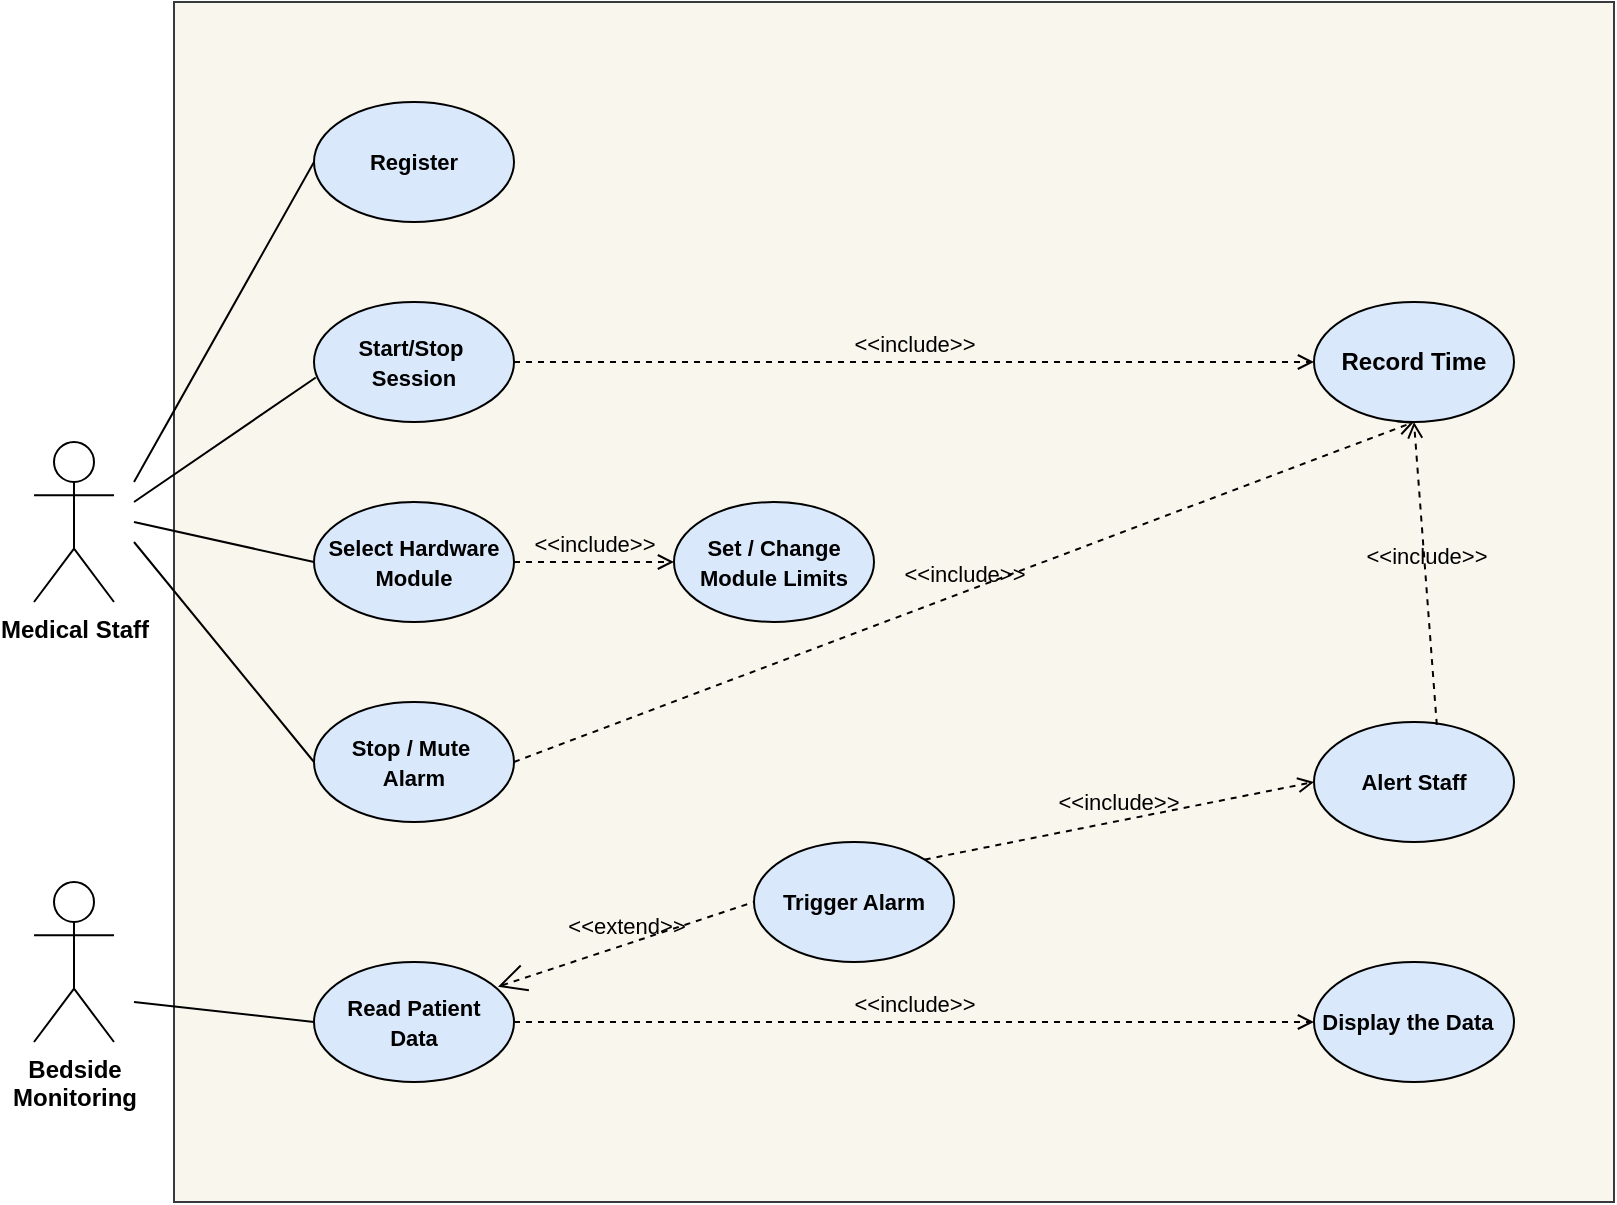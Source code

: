 <mxfile type="device" version="12.4.2" pages="1"><diagram id="iAI5wRJPBJMSCTWZ6b_W" name="Page-1"><mxGraphModel grid="1" shadow="0" math="0" pageHeight="1100" pageWidth="850" pageScale="1" page="1" fold="1" arrows="1" connect="1" tooltips="1" guides="1" gridSize="10" dy="1921" dx="2400"><root><mxCell id="0" /><mxCell id="1" parent="0" /><mxCell id="aDsCUuxqLMU7xiLRjQzI-1" value="" parent="1" vertex="1" style="rounded=0;whiteSpace=wrap;html=1;shadow=0;fillColor=#f9f7ed;strokeColor=#36393d;"><mxGeometry as="geometry" height="600" width="720" y="-80" /></mxCell><mxCell id="aDsCUuxqLMU7xiLRjQzI-26" value="&lt;font style=&quot;line-height: 110% ; font-size: 11px&quot;&gt;&lt;b&gt;Select Hardware&lt;br&gt;Module&lt;/b&gt;&lt;br&gt;&lt;/font&gt;" parent="1" vertex="1" style="ellipse;whiteSpace=wrap;html=1;shadow=0;fillColor=#dae8fc;strokeColor=#000000;"><mxGeometry as="geometry" height="60" width="100" y="170" x="70" /></mxCell><mxCell id="aDsCUuxqLMU7xiLRjQzI-28" value="&lt;b&gt;Record Time&lt;/b&gt;" parent="1" vertex="1" style="ellipse;whiteSpace=wrap;html=1;shadow=0;fillColor=#dae8fc;strokeColor=#000000;"><mxGeometry as="geometry" height="60" width="100" y="70" x="570" /></mxCell><mxCell id="aDsCUuxqLMU7xiLRjQzI-29" value="&lt;font style=&quot;font-size: 11px&quot;&gt;&lt;b&gt;Start/Stop&amp;nbsp;&lt;br&gt;Session&lt;br&gt;&lt;/b&gt;&lt;/font&gt;" parent="1" vertex="1" style="ellipse;whiteSpace=wrap;html=1;shadow=0;fillColor=#dae8fc;strokeColor=#000000;"><mxGeometry as="geometry" height="60" width="100" y="70" x="70" /></mxCell><mxCell id="aDsCUuxqLMU7xiLRjQzI-30" value="&lt;font style=&quot;font-size: 11px&quot;&gt;&lt;b&gt;Set / Change Module Limits&lt;/b&gt;&lt;/font&gt;" parent="1" vertex="1" style="ellipse;whiteSpace=wrap;html=1;shadow=0;fillColor=#dae8fc;strokeColor=#000000;"><mxGeometry as="geometry" height="60" width="100" y="170" x="250" /></mxCell><mxCell id="aDsCUuxqLMU7xiLRjQzI-31" value="&lt;font style=&quot;font-size: 11px&quot;&gt;&lt;b&gt;Stop / Mute&amp;nbsp;&lt;br&gt;Alarm&lt;/b&gt;&lt;/font&gt;" parent="1" vertex="1" style="ellipse;whiteSpace=wrap;html=1;shadow=0;fillColor=#dae8fc;strokeColor=#000000;"><mxGeometry as="geometry" height="60" width="100" y="270" x="70" /></mxCell><mxCell id="aDsCUuxqLMU7xiLRjQzI-32" value="&lt;font style=&quot;font-size: 11px&quot;&gt;&lt;b&gt;Read Patient&lt;br&gt;Data&lt;/b&gt;&lt;/font&gt;" parent="1" vertex="1" style="ellipse;whiteSpace=wrap;html=1;shadow=0;fillColor=#dae8fc;strokeColor=#000000;"><mxGeometry as="geometry" height="60" width="100" y="400" x="70" /></mxCell><mxCell id="aDsCUuxqLMU7xiLRjQzI-34" value="&lt;b style=&quot;font-size: 11px&quot;&gt;Alert Staff&lt;/b&gt;" parent="1" vertex="1" style="ellipse;whiteSpace=wrap;html=1;shadow=0;fillColor=#dae8fc;strokeColor=#000000;"><mxGeometry as="geometry" height="60" width="100" y="280" x="570" /></mxCell><mxCell id="aDsCUuxqLMU7xiLRjQzI-35" value="&lt;b style=&quot;font-size: 11px&quot;&gt;&lt;font style=&quot;font-size: 11px&quot;&gt;Trigger Alarm&lt;/font&gt;&lt;/b&gt;" parent="1" vertex="1" style="ellipse;whiteSpace=wrap;html=1;shadow=0;fillColor=#dae8fc;strokeColor=#000000;"><mxGeometry as="geometry" height="60" width="100" y="340" x="290" /></mxCell><mxCell id="aDsCUuxqLMU7xiLRjQzI-37" value="&lt;b&gt;Medical Staff&lt;/b&gt;" parent="1" vertex="1" style="shape=umlActor;html=1;verticalLabelPosition=bottom;verticalAlign=top;align=center;shadow=0;"><mxGeometry as="geometry" height="80" width="40" y="140" x="-70" /></mxCell><mxCell id="aDsCUuxqLMU7xiLRjQzI-39" value="&lt;b&gt;Bedside&lt;br&gt;Monitoring&lt;/b&gt;" parent="1" vertex="1" style="shape=umlActor;html=1;verticalLabelPosition=bottom;verticalAlign=top;align=center;shadow=0;"><mxGeometry as="geometry" height="80" width="40" y="360" x="-70" /></mxCell><mxCell id="aDsCUuxqLMU7xiLRjQzI-42" value="" parent="1" style="edgeStyle=none;html=1;endArrow=none;verticalAlign=bottom;entryX=0.009;entryY=0.629;entryDx=0;entryDy=0;entryPerimeter=0;" edge="1" target="aDsCUuxqLMU7xiLRjQzI-29"><mxGeometry as="geometry" width="160" relative="1"><mxPoint as="sourcePoint" y="170" x="-20" /><mxPoint as="targetPoint" y="180" x="110" /></mxGeometry></mxCell><mxCell id="aDsCUuxqLMU7xiLRjQzI-45" value="" parent="1" style="edgeStyle=none;html=1;endArrow=none;verticalAlign=bottom;entryX=0;entryY=0.5;entryDx=0;entryDy=0;" edge="1" target="aDsCUuxqLMU7xiLRjQzI-26"><mxGeometry as="geometry" width="160" relative="1"><mxPoint as="sourcePoint" y="180" x="-20" /><mxPoint as="targetPoint" y="180" x="130" /></mxGeometry></mxCell><mxCell id="aDsCUuxqLMU7xiLRjQzI-46" value="" parent="1" style="edgeStyle=none;html=1;endArrow=none;verticalAlign=bottom;entryX=0;entryY=0.5;entryDx=0;entryDy=0;" edge="1" target="aDsCUuxqLMU7xiLRjQzI-31"><mxGeometry as="geometry" width="160" relative="1"><mxPoint as="sourcePoint" y="190" x="-20" /><mxPoint as="targetPoint" y="190" x="140" /></mxGeometry></mxCell><mxCell id="aDsCUuxqLMU7xiLRjQzI-47" value="" parent="1" style="edgeStyle=none;html=1;endArrow=none;verticalAlign=bottom;entryX=0;entryY=0.5;entryDx=0;entryDy=0;" edge="1" target="aDsCUuxqLMU7xiLRjQzI-32"><mxGeometry as="geometry" width="160" relative="1"><mxPoint as="sourcePoint" y="420" x="-20" /><mxPoint as="targetPoint" y="380" x="120" /></mxGeometry></mxCell><mxCell id="aDsCUuxqLMU7xiLRjQzI-48" value="&amp;lt;&amp;lt;include&amp;gt;&amp;gt;" parent="1" style="edgeStyle=none;html=1;endArrow=open;verticalAlign=bottom;dashed=1;labelBackgroundColor=none;entryX=0;entryY=0.5;entryDx=0;entryDy=0;" edge="1" target="aDsCUuxqLMU7xiLRjQzI-30"><mxGeometry as="geometry" width="160" relative="1"><mxPoint as="sourcePoint" y="200" x="170" /><mxPoint as="targetPoint" y="190" x="330" /></mxGeometry></mxCell><mxCell id="aDsCUuxqLMU7xiLRjQzI-49" value="&amp;lt;&amp;lt;include&amp;gt;&amp;gt;" parent="1" style="edgeStyle=none;html=1;endArrow=open;verticalAlign=bottom;dashed=1;labelBackgroundColor=none;exitX=1;exitY=0.5;exitDx=0;exitDy=0;entryX=0;entryY=0.5;entryDx=0;entryDy=0;" edge="1" target="aDsCUuxqLMU7xiLRjQzI-28" source="aDsCUuxqLMU7xiLRjQzI-29"><mxGeometry as="geometry" width="160" relative="1"><mxPoint as="sourcePoint" y="90" x="300" /><mxPoint as="targetPoint" y="90" x="460" /></mxGeometry></mxCell><mxCell id="aDsCUuxqLMU7xiLRjQzI-50" value="&amp;lt;&amp;lt;include&amp;gt;&amp;gt;" parent="1" style="edgeStyle=none;html=1;endArrow=open;verticalAlign=bottom;dashed=1;labelBackgroundColor=none;exitX=1;exitY=0.5;exitDx=0;exitDy=0;entryX=0.5;entryY=1;entryDx=0;entryDy=0;" edge="1" target="aDsCUuxqLMU7xiLRjQzI-28" source="aDsCUuxqLMU7xiLRjQzI-31"><mxGeometry as="geometry" width="160" relative="1"><mxPoint as="sourcePoint" y="300" x="180" /><mxPoint as="targetPoint" y="300" x="340" /></mxGeometry></mxCell><mxCell id="aDsCUuxqLMU7xiLRjQzI-52" value="&amp;lt;&amp;lt;extend&amp;gt;&amp;gt;" parent="1" style="edgeStyle=none;html=1;startArrow=open;endArrow=none;startSize=12;verticalAlign=bottom;dashed=1;labelBackgroundColor=none;entryX=0;entryY=0.5;entryDx=0;entryDy=0;exitX=0.92;exitY=0.206;exitDx=0;exitDy=0;exitPerimeter=0;" edge="1" target="aDsCUuxqLMU7xiLRjQzI-35" source="aDsCUuxqLMU7xiLRjQzI-32"><mxGeometry as="geometry" width="160" relative="1"><mxPoint as="sourcePoint" y="420" x="160" /><mxPoint as="targetPoint" y="410" x="330" /></mxGeometry></mxCell><mxCell id="aDsCUuxqLMU7xiLRjQzI-56" value="&lt;div align=&quot;center&quot;&gt;&lt;font style=&quot;font-size: 11px&quot;&gt;&lt;b&gt;Display the Data &amp;nbsp;&lt;/b&gt;&lt;/font&gt;&lt;/div&gt;" parent="1" vertex="1" style="ellipse;whiteSpace=wrap;html=1;shadow=0;align=center;fillColor=#dae8fc;strokeColor=#000000;"><mxGeometry as="geometry" height="60" width="100" y="400" x="570" /></mxCell><mxCell id="aDsCUuxqLMU7xiLRjQzI-57" value="&amp;lt;&amp;lt;include&amp;gt;&amp;gt;" parent="1" style="edgeStyle=none;html=1;endArrow=open;verticalAlign=bottom;dashed=1;labelBackgroundColor=none;entryX=0;entryY=0.5;entryDx=0;entryDy=0;exitX=1;exitY=0.5;exitDx=0;exitDy=0;" edge="1" target="aDsCUuxqLMU7xiLRjQzI-56" source="aDsCUuxqLMU7xiLRjQzI-32"><mxGeometry as="geometry" width="160" relative="1"><mxPoint as="sourcePoint" y="430" x="170" /><mxPoint as="targetPoint" y="490" x="290" /></mxGeometry></mxCell><mxCell id="PAhM5i4KE2bBrmq3GSYR-5" value="&amp;lt;&amp;lt;include&amp;gt;&amp;gt;" parent="1" style="edgeStyle=none;html=1;endArrow=open;verticalAlign=bottom;dashed=1;labelBackgroundColor=none;exitX=1;exitY=0;exitDx=0;exitDy=0;entryX=0;entryY=0.5;entryDx=0;entryDy=0;" edge="1" target="aDsCUuxqLMU7xiLRjQzI-34" source="aDsCUuxqLMU7xiLRjQzI-35"><mxGeometry as="geometry" width="160" relative="1"><mxPoint as="sourcePoint" y="320" x="370" /><mxPoint as="targetPoint" y="320" x="530" /></mxGeometry></mxCell><mxCell id="PAhM5i4KE2bBrmq3GSYR-12" value="&amp;lt;&amp;lt;include&amp;gt;&amp;gt;" parent="1" style="edgeStyle=none;html=1;endArrow=open;verticalAlign=bottom;dashed=1;labelBackgroundColor=none;exitX=0.614;exitY=0.024;exitDx=0;exitDy=0;entryX=0.5;entryY=1;entryDx=0;entryDy=0;exitPerimeter=0;" edge="1" target="aDsCUuxqLMU7xiLRjQzI-28" source="aDsCUuxqLMU7xiLRjQzI-34"><mxGeometry as="geometry" width="160" relative="1"><mxPoint as="sourcePoint" y="240" x="550" /><mxPoint as="targetPoint" y="140" x="650" /></mxGeometry></mxCell><mxCell id="PDl-8k-cm-YmShyqFICa-3" value="&lt;font style=&quot;font-size: 11px&quot;&gt;&lt;b&gt;Register&lt;br&gt;&lt;/b&gt;&lt;/font&gt;" parent="1" vertex="1" style="ellipse;whiteSpace=wrap;html=1;shadow=0;fillColor=#dae8fc;strokeColor=#000000;"><mxGeometry as="geometry" height="60" width="100" y="-30" x="70" /></mxCell><mxCell id="PDl-8k-cm-YmShyqFICa-5" value="" parent="1" style="endArrow=none;html=1;entryX=0;entryY=0.5;entryDx=0;entryDy=0;" edge="1" target="PDl-8k-cm-YmShyqFICa-3"><mxGeometry as="geometry" height="50" width="50" relative="1"><mxPoint as="sourcePoint" y="160" x="-20" /><mxPoint as="targetPoint" y="40" x="30" /></mxGeometry></mxCell></root></mxGraphModel></diagram></mxfile>